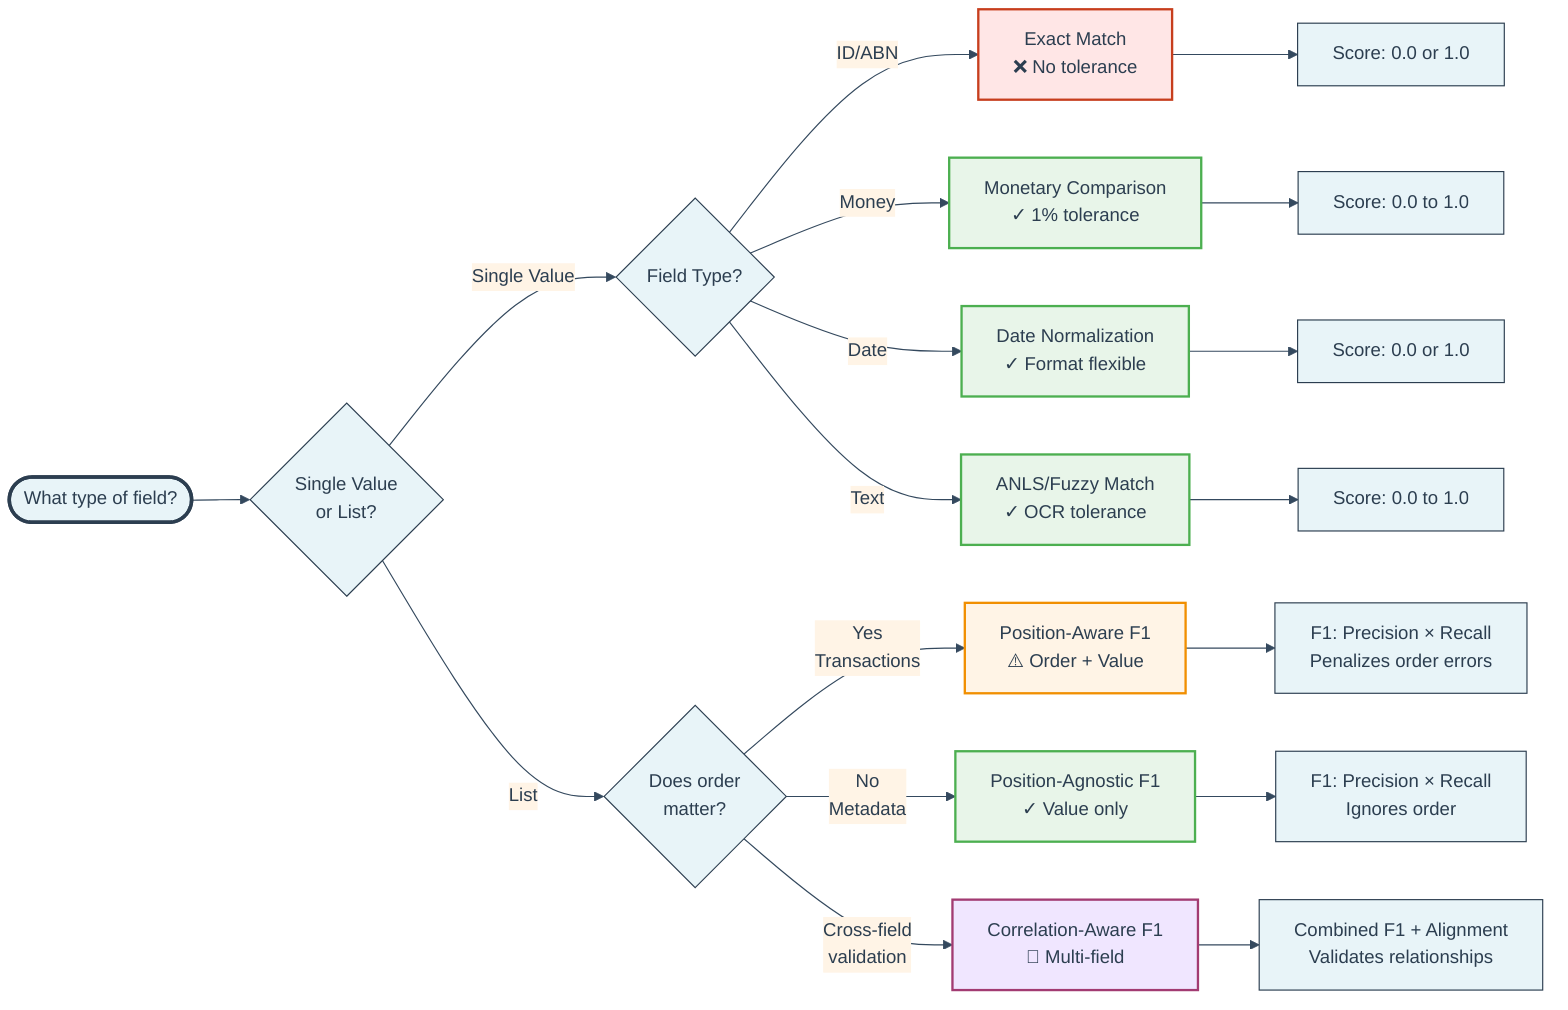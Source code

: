 %%{init: {'theme':'base', 'themeVariables': { 'primaryColor':'#E8F4F8','primaryTextColor':'#2C3E50','primaryBorderColor':'#2C3E50','lineColor':'#34495E','secondaryColor':'#FFF4E6','tertiaryColor':'#F0E6FF'}}}%%
flowchart LR
    Start([What type of field?])

    Start --> Single{Single Value<br/>or List?}

    Single -->|Single Value| FieldType{Field Type?}
    Single -->|List| OrderMatter{Does order<br/>matter?}

    FieldType -->|ID/ABN| Exact[Exact Match<br/>❌ No tolerance]
    FieldType -->|Money| Monetary[Monetary Comparison<br/>✓ 1% tolerance]
    FieldType -->|Date| DateNorm[Date Normalization<br/>✓ Format flexible]
    FieldType -->|Text| Fuzzy[ANLS/Fuzzy Match<br/>✓ OCR tolerance]

    OrderMatter -->|Yes<br/>Transactions| PosAware[Position-Aware F1<br/>⚠️ Order + Value]
    OrderMatter -->|No<br/>Metadata| PosAgnostic[Position-Agnostic F1<br/>✓ Value only]
    OrderMatter -->|Cross-field<br/>validation| Correlation[Correlation-Aware F1<br/>🔗 Multi-field]

    Exact --> Result1[Score: 0.0 or 1.0]
    Monetary --> Result2[Score: 0.0 to 1.0]
    DateNorm --> Result3[Score: 0.0 or 1.0]
    Fuzzy --> Result4[Score: 0.0 to 1.0]
    PosAware --> Result5[F1: Precision × Recall<br/>Penalizes order errors]
    PosAgnostic --> Result6[F1: Precision × Recall<br/>Ignores order]
    Correlation --> Result7[Combined F1 + Alignment<br/>Validates relationships]

    style Start fill:#E8F4F8,stroke:#2C3E50,stroke-width:3px
    style Exact fill:#FFE6E6,stroke:#C73E1D,stroke-width:2px
    style Monetary fill:#E8F5E9,stroke:#4CAF50,stroke-width:2px
    style DateNorm fill:#E8F5E9,stroke:#4CAF50,stroke-width:2px
    style Fuzzy fill:#E8F5E9,stroke:#4CAF50,stroke-width:2px
    style PosAware fill:#FFF4E6,stroke:#F18F01,stroke-width:2px
    style PosAgnostic fill:#E8F5E9,stroke:#4CAF50,stroke-width:2px
    style Correlation fill:#F0E6FF,stroke:#A23B72,stroke-width:2px